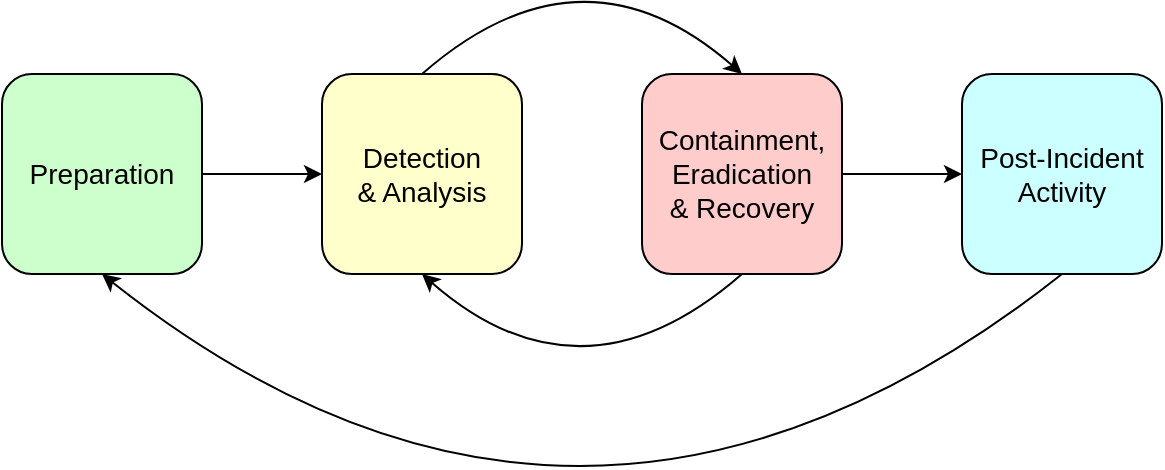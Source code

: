 <mxfile version="16.5.1" type="device"><diagram id="MvVpspa1tcdWqed1GPFn" name="Page-1"><mxGraphModel dx="1113" dy="727" grid="1" gridSize="10" guides="1" tooltips="1" connect="1" arrows="1" fold="1" page="1" pageScale="1" pageWidth="827" pageHeight="1169" math="0" shadow="0"><root><mxCell id="0"/><mxCell id="1" parent="0"/><mxCell id="VkX1QNmHx2nEQM3dWFHG-1" value="&lt;font style=&quot;font-size: 14px&quot;&gt;Preparation&lt;/font&gt;" style="rounded=1;whiteSpace=wrap;html=1;fillColor=#CCFFCC;strokeColor=#000000;" vertex="1" parent="1"><mxGeometry x="300" y="300" width="100" height="100" as="geometry"/></mxCell><mxCell id="VkX1QNmHx2nEQM3dWFHG-2" value="&lt;font style=&quot;font-size: 14px&quot;&gt;Detection&lt;br&gt;&amp;amp; Analysis&lt;br&gt;&lt;/font&gt;" style="rounded=1;whiteSpace=wrap;html=1;fillColor=#FFFFCC;strokeColor=#000000;" vertex="1" parent="1"><mxGeometry x="460" y="300" width="100" height="100" as="geometry"/></mxCell><mxCell id="VkX1QNmHx2nEQM3dWFHG-3" value="&lt;font style=&quot;font-size: 14px&quot;&gt;Containment, Eradication&lt;br&gt;&amp;amp; Recovery&lt;/font&gt;" style="rounded=1;whiteSpace=wrap;html=1;fillColor=#FFCCCC;strokeColor=#000000;" vertex="1" parent="1"><mxGeometry x="620" y="300" width="100" height="100" as="geometry"/></mxCell><mxCell id="VkX1QNmHx2nEQM3dWFHG-4" value="&lt;font style=&quot;font-size: 14px&quot;&gt;Post-Incident&lt;br&gt;Activity&lt;br&gt;&lt;/font&gt;" style="rounded=1;whiteSpace=wrap;html=1;fillColor=#CCFFFF;strokeColor=#000000;" vertex="1" parent="1"><mxGeometry x="780" y="300" width="100" height="100" as="geometry"/></mxCell><mxCell id="VkX1QNmHx2nEQM3dWFHG-5" value="" style="endArrow=classic;html=1;rounded=0;fontSize=14;exitX=1;exitY=0.5;exitDx=0;exitDy=0;entryX=0;entryY=0.5;entryDx=0;entryDy=0;" edge="1" parent="1" source="VkX1QNmHx2nEQM3dWFHG-1" target="VkX1QNmHx2nEQM3dWFHG-2"><mxGeometry width="50" height="50" relative="1" as="geometry"><mxPoint x="580" y="410" as="sourcePoint"/><mxPoint x="630" y="360" as="targetPoint"/></mxGeometry></mxCell><mxCell id="VkX1QNmHx2nEQM3dWFHG-7" value="" style="curved=1;endArrow=classic;html=1;rounded=0;fontSize=14;exitX=0.5;exitY=0;exitDx=0;exitDy=0;entryX=0.5;entryY=0;entryDx=0;entryDy=0;" edge="1" parent="1" source="VkX1QNmHx2nEQM3dWFHG-2" target="VkX1QNmHx2nEQM3dWFHG-3"><mxGeometry width="50" height="50" relative="1" as="geometry"><mxPoint x="480" y="510" as="sourcePoint"/><mxPoint x="530" y="460" as="targetPoint"/><Array as="points"><mxPoint x="590" y="230"/></Array></mxGeometry></mxCell><mxCell id="VkX1QNmHx2nEQM3dWFHG-11" value="" style="curved=1;endArrow=classic;html=1;rounded=0;fontSize=14;exitX=0.5;exitY=1;exitDx=0;exitDy=0;entryX=0.5;entryY=1;entryDx=0;entryDy=0;" edge="1" parent="1" source="VkX1QNmHx2nEQM3dWFHG-3" target="VkX1QNmHx2nEQM3dWFHG-2"><mxGeometry width="50" height="50" relative="1" as="geometry"><mxPoint x="690" y="400" as="sourcePoint"/><mxPoint x="520" y="400" as="targetPoint"/><Array as="points"><mxPoint x="590" y="470"/></Array></mxGeometry></mxCell><mxCell id="VkX1QNmHx2nEQM3dWFHG-13" value="" style="endArrow=classic;html=1;rounded=0;fontSize=14;exitX=1;exitY=0.5;exitDx=0;exitDy=0;entryX=0;entryY=0.5;entryDx=0;entryDy=0;" edge="1" parent="1" source="VkX1QNmHx2nEQM3dWFHG-3" target="VkX1QNmHx2nEQM3dWFHG-4"><mxGeometry width="50" height="50" relative="1" as="geometry"><mxPoint x="800" y="349.41" as="sourcePoint"/><mxPoint x="790" y="349" as="targetPoint"/></mxGeometry></mxCell><mxCell id="VkX1QNmHx2nEQM3dWFHG-14" value="" style="curved=1;endArrow=classic;html=1;rounded=0;fontSize=14;exitX=0.5;exitY=1;exitDx=0;exitDy=0;entryX=0.5;entryY=1;entryDx=0;entryDy=0;" edge="1" parent="1" source="VkX1QNmHx2nEQM3dWFHG-4" target="VkX1QNmHx2nEQM3dWFHG-1"><mxGeometry width="50" height="50" relative="1" as="geometry"><mxPoint x="700" y="410" as="sourcePoint"/><mxPoint x="530" y="410" as="targetPoint"/><Array as="points"><mxPoint x="590" y="590"/></Array></mxGeometry></mxCell></root></mxGraphModel></diagram></mxfile>
